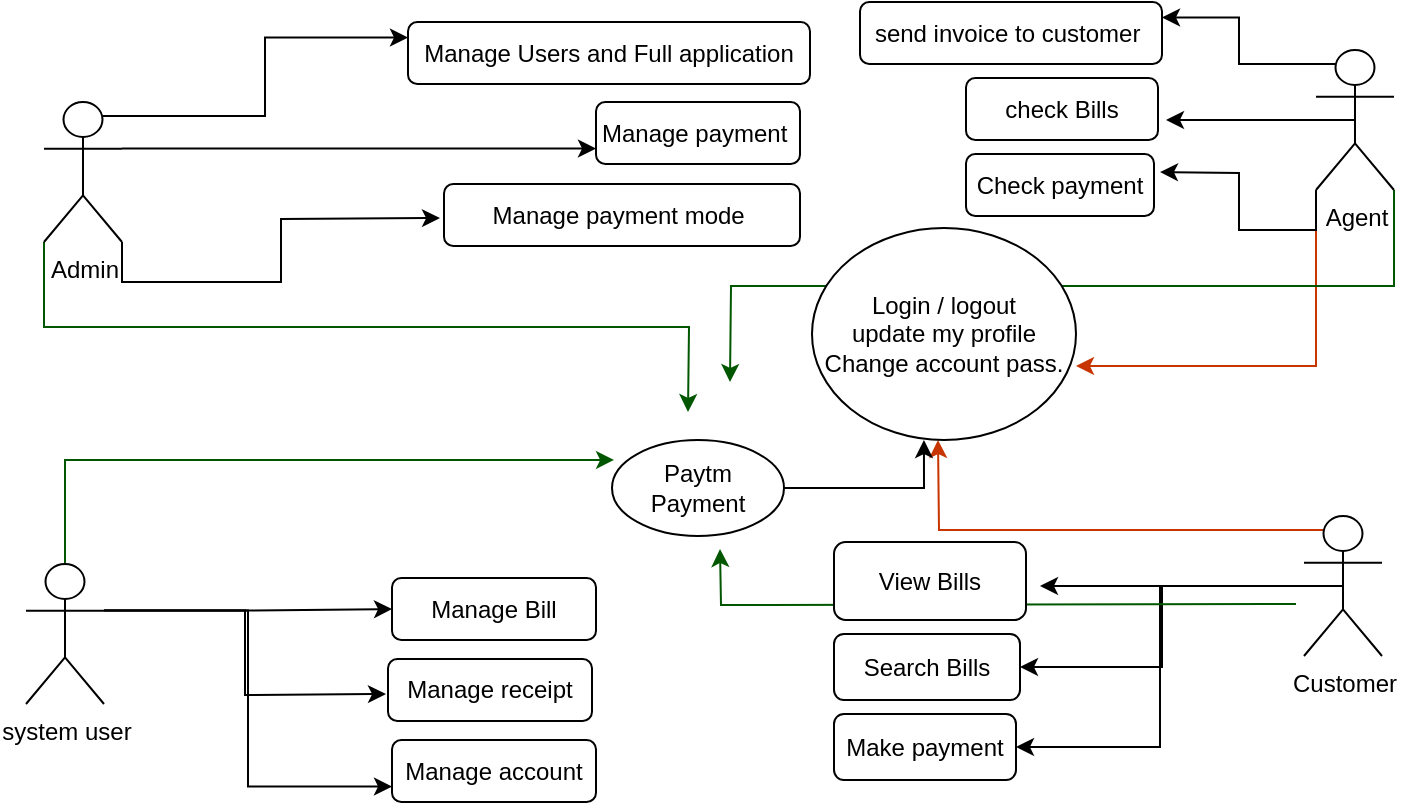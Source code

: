 <mxfile version="21.6.6" type="device">
  <diagram name="Page-1" id="1_SMrkTy3OR4WVfyeU_Q">
    <mxGraphModel dx="880" dy="516" grid="0" gridSize="10" guides="1" tooltips="1" connect="1" arrows="1" fold="1" page="1" pageScale="1" pageWidth="1100" pageHeight="850" background="#ffffff" math="0" shadow="0">
      <root>
        <mxCell id="0" />
        <mxCell id="1" parent="0" />
        <mxCell id="vZ9ExJRERvn2lGp1BMEl-46" style="edgeStyle=orthogonalEdgeStyle;rounded=0;orthogonalLoop=1;jettySize=auto;html=1;exitX=1;exitY=0.333;exitDx=0;exitDy=0;exitPerimeter=0;entryX=0;entryY=0.75;entryDx=0;entryDy=0;" edge="1" parent="1" source="vZ9ExJRERvn2lGp1BMEl-2" target="vZ9ExJRERvn2lGp1BMEl-39">
          <mxGeometry relative="1" as="geometry" />
        </mxCell>
        <mxCell id="vZ9ExJRERvn2lGp1BMEl-47" style="edgeStyle=orthogonalEdgeStyle;rounded=0;orthogonalLoop=1;jettySize=auto;html=1;exitX=0.75;exitY=0.1;exitDx=0;exitDy=0;exitPerimeter=0;entryX=0;entryY=0.25;entryDx=0;entryDy=0;" edge="1" parent="1" source="vZ9ExJRERvn2lGp1BMEl-2" target="vZ9ExJRERvn2lGp1BMEl-38">
          <mxGeometry relative="1" as="geometry" />
        </mxCell>
        <mxCell id="vZ9ExJRERvn2lGp1BMEl-48" style="edgeStyle=orthogonalEdgeStyle;rounded=0;orthogonalLoop=1;jettySize=auto;html=1;exitX=1;exitY=1;exitDx=0;exitDy=0;exitPerimeter=0;" edge="1" parent="1" source="vZ9ExJRERvn2lGp1BMEl-2">
          <mxGeometry relative="1" as="geometry">
            <mxPoint x="280" y="133" as="targetPoint" />
          </mxGeometry>
        </mxCell>
        <mxCell id="vZ9ExJRERvn2lGp1BMEl-49" style="edgeStyle=orthogonalEdgeStyle;rounded=0;orthogonalLoop=1;jettySize=auto;html=1;exitX=0;exitY=1;exitDx=0;exitDy=0;exitPerimeter=0;fillColor=#008a00;strokeColor=#005700;" edge="1" parent="1" source="vZ9ExJRERvn2lGp1BMEl-2">
          <mxGeometry relative="1" as="geometry">
            <mxPoint x="404" y="230" as="targetPoint" />
          </mxGeometry>
        </mxCell>
        <mxCell id="vZ9ExJRERvn2lGp1BMEl-2" value="Admin" style="shape=umlActor;verticalLabelPosition=bottom;verticalAlign=top;html=1;outlineConnect=0;" vertex="1" parent="1">
          <mxGeometry x="82" y="75" width="39" height="70" as="geometry" />
        </mxCell>
        <mxCell id="vZ9ExJRERvn2lGp1BMEl-14" style="edgeStyle=orthogonalEdgeStyle;rounded=0;orthogonalLoop=1;jettySize=auto;html=1;exitX=0.5;exitY=0.5;exitDx=0;exitDy=0;exitPerimeter=0;" edge="1" parent="1" source="vZ9ExJRERvn2lGp1BMEl-3">
          <mxGeometry relative="1" as="geometry">
            <mxPoint x="580" y="317" as="targetPoint" />
          </mxGeometry>
        </mxCell>
        <mxCell id="vZ9ExJRERvn2lGp1BMEl-15" style="edgeStyle=orthogonalEdgeStyle;rounded=0;orthogonalLoop=1;jettySize=auto;html=1;exitX=0.5;exitY=0.5;exitDx=0;exitDy=0;exitPerimeter=0;entryX=1;entryY=0.5;entryDx=0;entryDy=0;" edge="1" parent="1" source="vZ9ExJRERvn2lGp1BMEl-3" target="vZ9ExJRERvn2lGp1BMEl-12">
          <mxGeometry relative="1" as="geometry" />
        </mxCell>
        <mxCell id="vZ9ExJRERvn2lGp1BMEl-16" style="edgeStyle=orthogonalEdgeStyle;rounded=0;orthogonalLoop=1;jettySize=auto;html=1;exitX=0.5;exitY=0.5;exitDx=0;exitDy=0;exitPerimeter=0;entryX=1;entryY=0.5;entryDx=0;entryDy=0;" edge="1" parent="1" source="vZ9ExJRERvn2lGp1BMEl-3" target="vZ9ExJRERvn2lGp1BMEl-11">
          <mxGeometry relative="1" as="geometry" />
        </mxCell>
        <mxCell id="vZ9ExJRERvn2lGp1BMEl-17" style="edgeStyle=orthogonalEdgeStyle;rounded=0;orthogonalLoop=1;jettySize=auto;html=1;exitX=0.25;exitY=0.1;exitDx=0;exitDy=0;exitPerimeter=0;fillColor=#fa6800;strokeColor=#C73500;" edge="1" parent="1" source="vZ9ExJRERvn2lGp1BMEl-3">
          <mxGeometry relative="1" as="geometry">
            <mxPoint x="529" y="244" as="targetPoint" />
          </mxGeometry>
        </mxCell>
        <mxCell id="vZ9ExJRERvn2lGp1BMEl-53" style="edgeStyle=orthogonalEdgeStyle;rounded=0;orthogonalLoop=1;jettySize=auto;html=1;fillColor=#008a00;strokeColor=#005700;" edge="1" parent="1">
          <mxGeometry relative="1" as="geometry">
            <mxPoint x="420" y="298.5" as="targetPoint" />
            <mxPoint x="708" y="326" as="sourcePoint" />
          </mxGeometry>
        </mxCell>
        <mxCell id="vZ9ExJRERvn2lGp1BMEl-3" value="Customer" style="shape=umlActor;verticalLabelPosition=bottom;verticalAlign=top;html=1;outlineConnect=0;" vertex="1" parent="1">
          <mxGeometry x="712" y="282" width="39" height="70" as="geometry" />
        </mxCell>
        <mxCell id="vZ9ExJRERvn2lGp1BMEl-20" style="edgeStyle=orthogonalEdgeStyle;rounded=0;orthogonalLoop=1;jettySize=auto;html=1;exitX=0;exitY=1;exitDx=0;exitDy=0;exitPerimeter=0;entryX=1;entryY=0.651;entryDx=0;entryDy=0;entryPerimeter=0;fillColor=#fa6800;strokeColor=#C73500;" edge="1" parent="1" source="vZ9ExJRERvn2lGp1BMEl-4" target="vZ9ExJRERvn2lGp1BMEl-18">
          <mxGeometry relative="1" as="geometry" />
        </mxCell>
        <mxCell id="vZ9ExJRERvn2lGp1BMEl-24" style="edgeStyle=orthogonalEdgeStyle;rounded=0;orthogonalLoop=1;jettySize=auto;html=1;exitX=0.25;exitY=0.1;exitDx=0;exitDy=0;exitPerimeter=0;entryX=1;entryY=0.25;entryDx=0;entryDy=0;" edge="1" parent="1" source="vZ9ExJRERvn2lGp1BMEl-4" target="vZ9ExJRERvn2lGp1BMEl-21">
          <mxGeometry relative="1" as="geometry" />
        </mxCell>
        <mxCell id="vZ9ExJRERvn2lGp1BMEl-25" style="edgeStyle=orthogonalEdgeStyle;rounded=0;orthogonalLoop=1;jettySize=auto;html=1;exitX=0.5;exitY=0.5;exitDx=0;exitDy=0;exitPerimeter=0;" edge="1" parent="1" source="vZ9ExJRERvn2lGp1BMEl-4">
          <mxGeometry relative="1" as="geometry">
            <mxPoint x="643" y="84" as="targetPoint" />
          </mxGeometry>
        </mxCell>
        <mxCell id="vZ9ExJRERvn2lGp1BMEl-26" style="edgeStyle=orthogonalEdgeStyle;rounded=0;orthogonalLoop=1;jettySize=auto;html=1;exitX=0;exitY=1;exitDx=0;exitDy=0;exitPerimeter=0;" edge="1" parent="1" source="vZ9ExJRERvn2lGp1BMEl-4">
          <mxGeometry relative="1" as="geometry">
            <mxPoint x="640" y="110" as="targetPoint" />
          </mxGeometry>
        </mxCell>
        <mxCell id="vZ9ExJRERvn2lGp1BMEl-54" style="edgeStyle=orthogonalEdgeStyle;rounded=0;orthogonalLoop=1;jettySize=auto;html=1;exitX=1;exitY=1;exitDx=0;exitDy=0;exitPerimeter=0;fillColor=#008a00;strokeColor=#005700;" edge="1" parent="1" source="vZ9ExJRERvn2lGp1BMEl-4">
          <mxGeometry relative="1" as="geometry">
            <mxPoint x="425" y="215" as="targetPoint" />
          </mxGeometry>
        </mxCell>
        <mxCell id="vZ9ExJRERvn2lGp1BMEl-4" value="Agent" style="shape=umlActor;verticalLabelPosition=bottom;verticalAlign=top;html=1;outlineConnect=0;" vertex="1" parent="1">
          <mxGeometry x="718" y="49" width="39" height="70" as="geometry" />
        </mxCell>
        <mxCell id="vZ9ExJRERvn2lGp1BMEl-19" style="edgeStyle=orthogonalEdgeStyle;rounded=0;orthogonalLoop=1;jettySize=auto;html=1;exitX=1;exitY=0.5;exitDx=0;exitDy=0;entryX=0.424;entryY=1;entryDx=0;entryDy=0;entryPerimeter=0;" edge="1" parent="1" source="vZ9ExJRERvn2lGp1BMEl-10" target="vZ9ExJRERvn2lGp1BMEl-18">
          <mxGeometry relative="1" as="geometry" />
        </mxCell>
        <mxCell id="vZ9ExJRERvn2lGp1BMEl-10" value="Paytm&lt;br&gt;Payment" style="ellipse;whiteSpace=wrap;html=1;" vertex="1" parent="1">
          <mxGeometry x="366" y="244" width="86" height="48" as="geometry" />
        </mxCell>
        <mxCell id="vZ9ExJRERvn2lGp1BMEl-11" value="Make payment" style="rounded=1;whiteSpace=wrap;html=1;" vertex="1" parent="1">
          <mxGeometry x="477" y="381" width="91" height="33" as="geometry" />
        </mxCell>
        <mxCell id="vZ9ExJRERvn2lGp1BMEl-12" value="Search Bills" style="rounded=1;whiteSpace=wrap;html=1;" vertex="1" parent="1">
          <mxGeometry x="477" y="341" width="93" height="33" as="geometry" />
        </mxCell>
        <mxCell id="vZ9ExJRERvn2lGp1BMEl-13" value="View Bills" style="rounded=1;whiteSpace=wrap;html=1;" vertex="1" parent="1">
          <mxGeometry x="477" y="295" width="96" height="39" as="geometry" />
        </mxCell>
        <mxCell id="vZ9ExJRERvn2lGp1BMEl-18" value="Login / logout&lt;br&gt;update my profile&lt;br&gt;Change account pass." style="ellipse;whiteSpace=wrap;html=1;" vertex="1" parent="1">
          <mxGeometry x="466" y="138" width="132" height="106" as="geometry" />
        </mxCell>
        <mxCell id="vZ9ExJRERvn2lGp1BMEl-21" value="send invoice to customer&amp;nbsp;" style="rounded=1;whiteSpace=wrap;html=1;" vertex="1" parent="1">
          <mxGeometry x="490" y="25" width="151" height="31" as="geometry" />
        </mxCell>
        <mxCell id="vZ9ExJRERvn2lGp1BMEl-22" value="check Bills" style="rounded=1;whiteSpace=wrap;html=1;" vertex="1" parent="1">
          <mxGeometry x="543" y="63" width="96" height="31" as="geometry" />
        </mxCell>
        <mxCell id="vZ9ExJRERvn2lGp1BMEl-23" value="Check payment" style="rounded=1;whiteSpace=wrap;html=1;" vertex="1" parent="1">
          <mxGeometry x="543" y="101" width="94" height="31" as="geometry" />
        </mxCell>
        <mxCell id="vZ9ExJRERvn2lGp1BMEl-35" style="edgeStyle=orthogonalEdgeStyle;rounded=0;orthogonalLoop=1;jettySize=auto;html=1;exitX=1;exitY=0.333;exitDx=0;exitDy=0;exitPerimeter=0;entryX=0;entryY=0.5;entryDx=0;entryDy=0;" edge="1" parent="1" source="vZ9ExJRERvn2lGp1BMEl-27" target="vZ9ExJRERvn2lGp1BMEl-32">
          <mxGeometry relative="1" as="geometry" />
        </mxCell>
        <mxCell id="vZ9ExJRERvn2lGp1BMEl-36" style="edgeStyle=orthogonalEdgeStyle;rounded=0;orthogonalLoop=1;jettySize=auto;html=1;exitX=1;exitY=0.333;exitDx=0;exitDy=0;exitPerimeter=0;" edge="1" parent="1" source="vZ9ExJRERvn2lGp1BMEl-27">
          <mxGeometry relative="1" as="geometry">
            <mxPoint x="253" y="371" as="targetPoint" />
          </mxGeometry>
        </mxCell>
        <mxCell id="vZ9ExJRERvn2lGp1BMEl-37" style="edgeStyle=orthogonalEdgeStyle;rounded=0;orthogonalLoop=1;jettySize=auto;html=1;exitX=1;exitY=0.333;exitDx=0;exitDy=0;exitPerimeter=0;entryX=0;entryY=0.75;entryDx=0;entryDy=0;" edge="1" parent="1" source="vZ9ExJRERvn2lGp1BMEl-27" target="vZ9ExJRERvn2lGp1BMEl-34">
          <mxGeometry relative="1" as="geometry" />
        </mxCell>
        <mxCell id="vZ9ExJRERvn2lGp1BMEl-50" style="edgeStyle=orthogonalEdgeStyle;rounded=0;orthogonalLoop=1;jettySize=auto;html=1;exitX=0.5;exitY=0;exitDx=0;exitDy=0;exitPerimeter=0;entryX=0.012;entryY=0.208;entryDx=0;entryDy=0;entryPerimeter=0;fillColor=#008a00;strokeColor=#005700;" edge="1" parent="1" source="vZ9ExJRERvn2lGp1BMEl-27" target="vZ9ExJRERvn2lGp1BMEl-10">
          <mxGeometry relative="1" as="geometry" />
        </mxCell>
        <mxCell id="vZ9ExJRERvn2lGp1BMEl-27" value="system user" style="shape=umlActor;verticalLabelPosition=bottom;verticalAlign=top;html=1;outlineConnect=0;" vertex="1" parent="1">
          <mxGeometry x="73" y="306" width="39" height="70" as="geometry" />
        </mxCell>
        <mxCell id="vZ9ExJRERvn2lGp1BMEl-32" value="Manage Bill" style="rounded=1;whiteSpace=wrap;html=1;" vertex="1" parent="1">
          <mxGeometry x="256" y="313" width="102" height="31" as="geometry" />
        </mxCell>
        <mxCell id="vZ9ExJRERvn2lGp1BMEl-33" value="Manage receipt" style="rounded=1;whiteSpace=wrap;html=1;" vertex="1" parent="1">
          <mxGeometry x="254" y="353.5" width="102" height="31" as="geometry" />
        </mxCell>
        <mxCell id="vZ9ExJRERvn2lGp1BMEl-34" value="Manage account" style="rounded=1;whiteSpace=wrap;html=1;" vertex="1" parent="1">
          <mxGeometry x="256" y="394" width="102" height="31" as="geometry" />
        </mxCell>
        <mxCell id="vZ9ExJRERvn2lGp1BMEl-38" value="Manage Users and Full application" style="rounded=1;whiteSpace=wrap;html=1;" vertex="1" parent="1">
          <mxGeometry x="264" y="35" width="201" height="31" as="geometry" />
        </mxCell>
        <mxCell id="vZ9ExJRERvn2lGp1BMEl-39" value="Manage payment&amp;nbsp;" style="rounded=1;whiteSpace=wrap;html=1;" vertex="1" parent="1">
          <mxGeometry x="358" y="75" width="102" height="31" as="geometry" />
        </mxCell>
        <mxCell id="vZ9ExJRERvn2lGp1BMEl-40" value="Manage payment mode&amp;nbsp;" style="rounded=1;whiteSpace=wrap;html=1;" vertex="1" parent="1">
          <mxGeometry x="282" y="116" width="178" height="31" as="geometry" />
        </mxCell>
      </root>
    </mxGraphModel>
  </diagram>
</mxfile>
